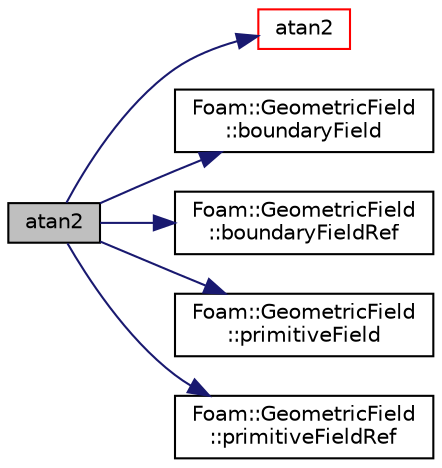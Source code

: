 digraph "atan2"
{
  bgcolor="transparent";
  edge [fontname="Helvetica",fontsize="10",labelfontname="Helvetica",labelfontsize="10"];
  node [fontname="Helvetica",fontsize="10",shape=record];
  rankdir="LR";
  Node87399 [label="atan2",height=0.2,width=0.4,color="black", fillcolor="grey75", style="filled", fontcolor="black"];
  Node87399 -> Node87400 [color="midnightblue",fontsize="10",style="solid",fontname="Helvetica"];
  Node87400 [label="atan2",height=0.2,width=0.4,color="red",URL="$a21851.html#a7c3244436f5bb68e49184c00b86ccc8d"];
  Node87399 -> Node87404 [color="midnightblue",fontsize="10",style="solid",fontname="Helvetica"];
  Node87404 [label="Foam::GeometricField\l::boundaryField",height=0.2,width=0.4,color="black",URL="$a23249.html#a9ff7de36fba06b4f4f77a75142ad72b6",tooltip="Return const-reference to the boundary field. "];
  Node87399 -> Node87405 [color="midnightblue",fontsize="10",style="solid",fontname="Helvetica"];
  Node87405 [label="Foam::GeometricField\l::boundaryFieldRef",height=0.2,width=0.4,color="black",URL="$a23249.html#af3831c9fea9f6ae7532a6d57cc67c959",tooltip="Return a reference to the boundary field. "];
  Node87399 -> Node87406 [color="midnightblue",fontsize="10",style="solid",fontname="Helvetica"];
  Node87406 [label="Foam::GeometricField\l::primitiveField",height=0.2,width=0.4,color="black",URL="$a23249.html#a3d8b34acd265b26c7d4984d1618f9ee2",tooltip="Return a const-reference to the internal field. "];
  Node87399 -> Node87407 [color="midnightblue",fontsize="10",style="solid",fontname="Helvetica"];
  Node87407 [label="Foam::GeometricField\l::primitiveFieldRef",height=0.2,width=0.4,color="black",URL="$a23249.html#a1c19f056796aa3c294dccefee1f7d26d",tooltip="Return a reference to the internal field. "];
}
